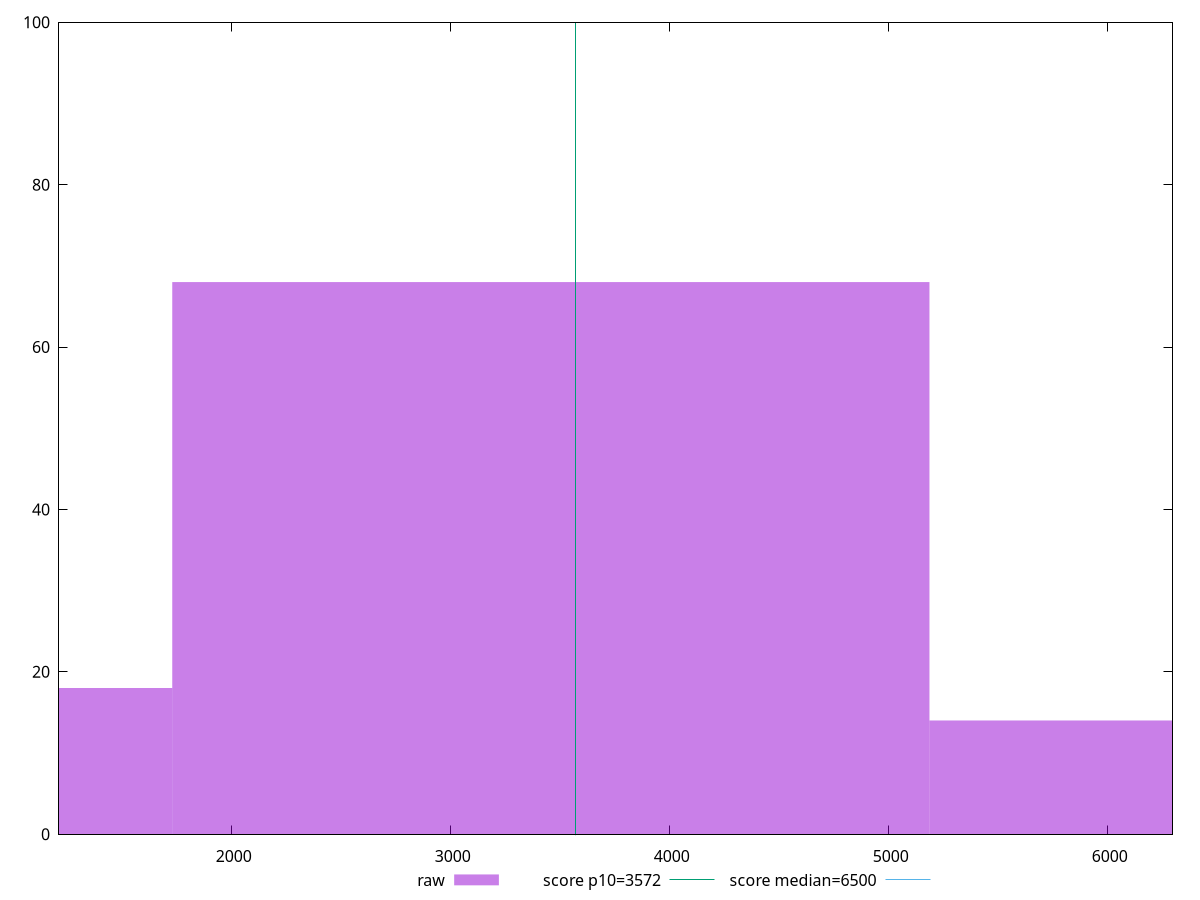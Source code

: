 reset

$raw <<EOF
3457.3893007767656 68
0 18
6914.778601553531 14
EOF

set key outside below
set boxwidth 3457.3893007767656
set xrange [1211.568:6295.750999999998]
set yrange [0:100]
set trange [0:100]
set style fill transparent solid 0.5 noborder

set parametric
set terminal svg size 640, 490 enhanced background rgb 'white'
set output "report/report_00029_2021-02-24T13-36-40.390Z/first-cpu-idle/samples/music/raw/histogram.svg"

plot $raw title "raw" with boxes, \
     3572,t title "score p10=3572", \
     6500,t title "score median=6500"

reset
